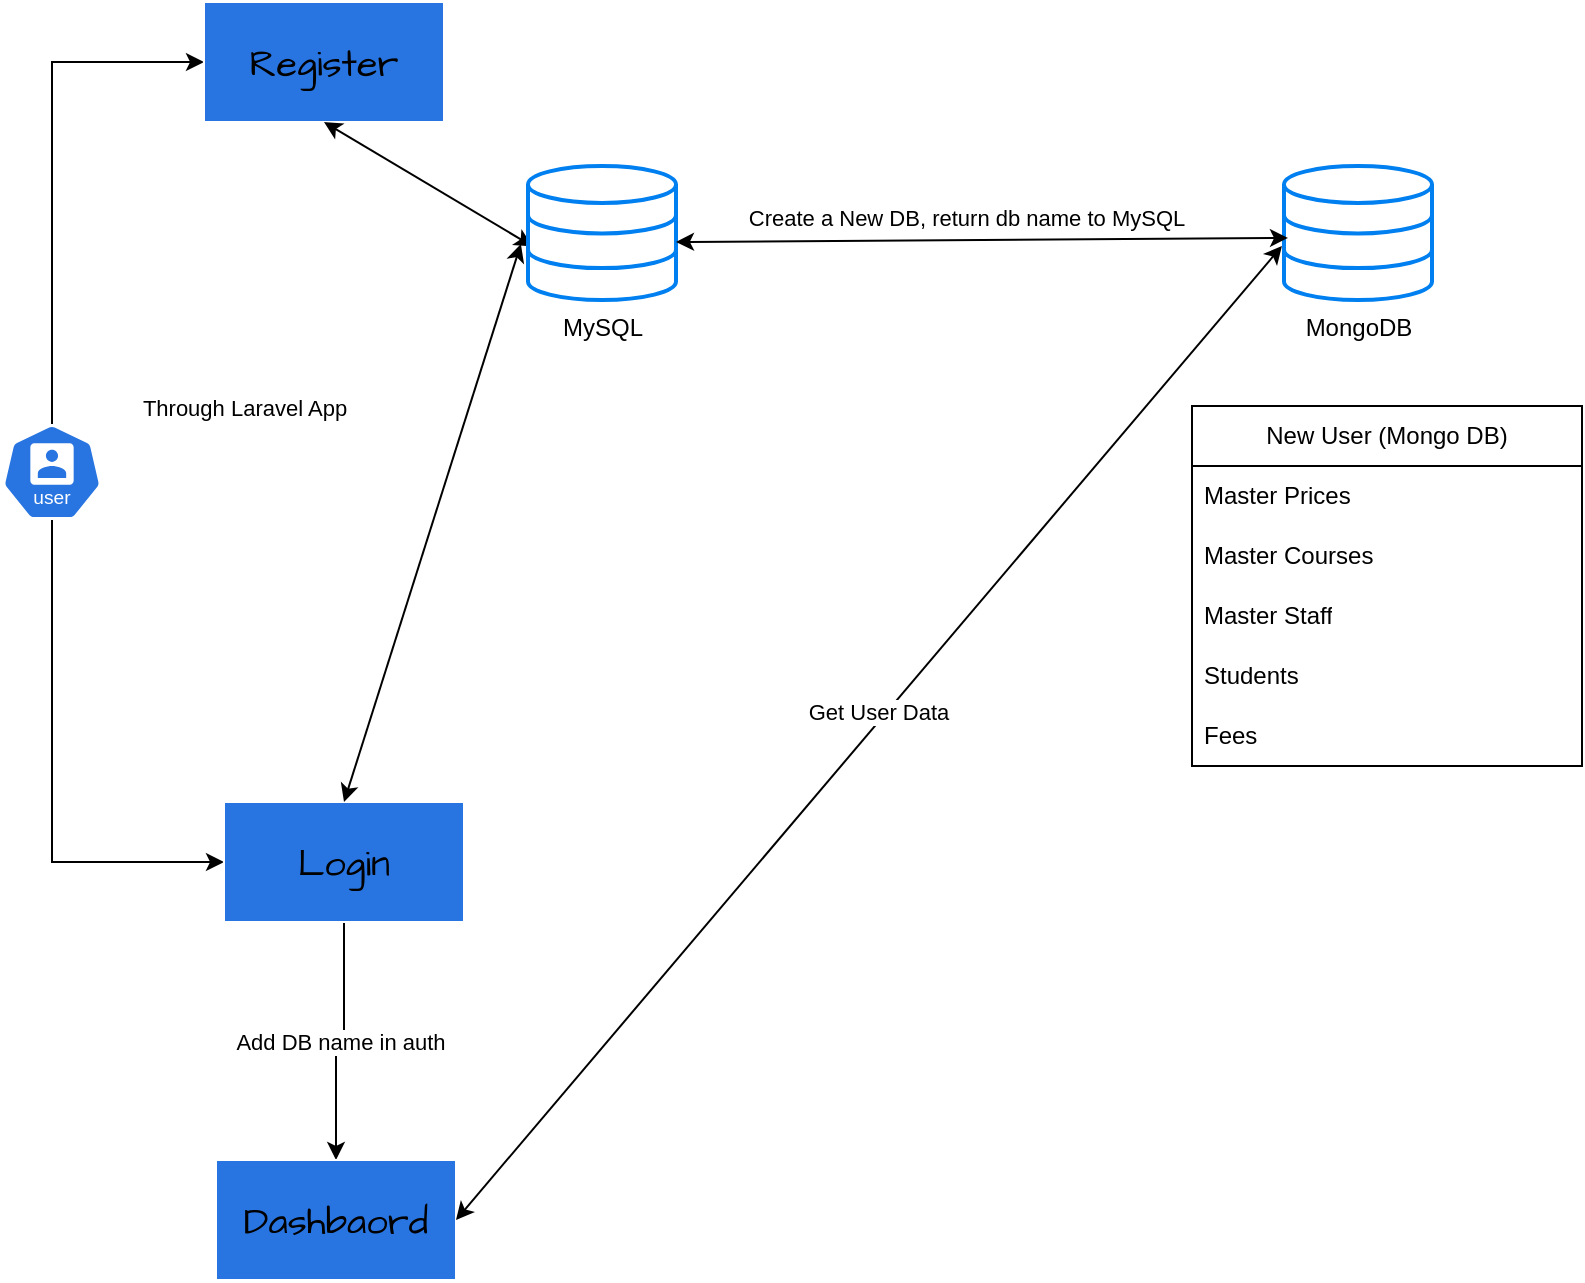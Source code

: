 <mxfile version="26.0.6">
  <diagram name="Page-1" id="_W8FNcgs0rQuaxuvfJtf">
    <mxGraphModel dx="1405" dy="860" grid="0" gridSize="10" guides="1" tooltips="1" connect="1" arrows="1" fold="1" page="1" pageScale="1" pageWidth="850" pageHeight="1100" background="none" math="0" shadow="0">
      <root>
        <mxCell id="0" />
        <mxCell id="1" parent="0" />
        <mxCell id="B3-xOHSUtuc2O_1f22L1-5" style="edgeStyle=orthogonalEdgeStyle;rounded=0;orthogonalLoop=1;jettySize=auto;html=1;entryX=0;entryY=0.5;entryDx=0;entryDy=0;exitX=0.5;exitY=0;exitDx=0;exitDy=0;exitPerimeter=0;" parent="1" source="B3-xOHSUtuc2O_1f22L1-1" target="B3-xOHSUtuc2O_1f22L1-2" edge="1">
          <mxGeometry relative="1" as="geometry" />
        </mxCell>
        <mxCell id="ATFm_-T_42sJRToTGdDG-5" value="" style="edgeStyle=orthogonalEdgeStyle;rounded=0;orthogonalLoop=1;jettySize=auto;html=1;entryX=0;entryY=0.5;entryDx=0;entryDy=0;" edge="1" parent="1" source="B3-xOHSUtuc2O_1f22L1-1" target="ATFm_-T_42sJRToTGdDG-4">
          <mxGeometry relative="1" as="geometry">
            <mxPoint x="96" y="626" as="targetPoint" />
            <Array as="points">
              <mxPoint x="50" y="629" />
            </Array>
          </mxGeometry>
        </mxCell>
        <mxCell id="B3-xOHSUtuc2O_1f22L1-1" value="" style="aspect=fixed;html=1;dashed=0;whitespace=wrap;verticalLabelPosition=bottom;verticalAlign=top;fillColor=#2875E2;strokeColor=#ffffff;points=[[0.005,0.63,0],[0.1,0.2,0],[0.9,0.2,0],[0.5,0,0],[0.995,0.63,0],[0.72,0.99,0],[0.5,1,0],[0.28,0.99,0]];shape=mxgraph.kubernetes.icon2;kubernetesLabel=1;prIcon=user;hachureGap=4;fontFamily=Architects Daughter;fontSource=https%3A%2F%2Ffonts.googleapis.com%2Fcss%3Ffamily%3DArchitects%2BDaughter;" parent="1" vertex="1">
          <mxGeometry x="25" y="410" width="50" height="48" as="geometry" />
        </mxCell>
        <mxCell id="B3-xOHSUtuc2O_1f22L1-2" value="&lt;br&gt;&lt;div&gt;&lt;font style=&quot;font-size: 19px;&quot;&gt;Register&lt;/font&gt;&lt;/div&gt;" style="whiteSpace=wrap;html=1;fontFamily=Architects Daughter;verticalAlign=top;fillColor=#2875E2;strokeColor=#ffffff;dashed=0;hachureGap=4;fontSource=https%3A%2F%2Ffonts.googleapis.com%2Fcss%3Ffamily%3DArchitects%2BDaughter;align=center;" parent="1" vertex="1">
          <mxGeometry x="126" y="199" width="120" height="60" as="geometry" />
        </mxCell>
        <mxCell id="B3-xOHSUtuc2O_1f22L1-10" value="" style="endArrow=classic;startArrow=classic;html=1;rounded=0;entryX=0.031;entryY=0.6;entryDx=0;entryDy=0;exitX=0.5;exitY=1;exitDx=0;exitDy=0;entryPerimeter=0;" parent="1" source="B3-xOHSUtuc2O_1f22L1-2" target="B3-xOHSUtuc2O_1f22L1-12" edge="1">
          <mxGeometry width="50" height="50" relative="1" as="geometry">
            <mxPoint x="188" y="259" as="sourcePoint" />
            <mxPoint x="288.002" y="315.974" as="targetPoint" />
            <Array as="points" />
          </mxGeometry>
        </mxCell>
        <mxCell id="B3-xOHSUtuc2O_1f22L1-11" value="Through Laravel App" style="edgeLabel;html=1;align=center;verticalAlign=middle;resizable=0;points=[];" parent="B3-xOHSUtuc2O_1f22L1-10" vertex="1" connectable="0">
          <mxGeometry x="0.034" y="4" relative="1" as="geometry">
            <mxPoint x="-96" y="114" as="offset" />
          </mxGeometry>
        </mxCell>
        <mxCell id="B3-xOHSUtuc2O_1f22L1-12" value="MySQL" style="html=1;verticalLabelPosition=bottom;align=center;labelBackgroundColor=#ffffff;verticalAlign=top;strokeWidth=2;strokeColor=#0080F0;shadow=0;dashed=0;shape=mxgraph.ios7.icons.data;" parent="1" vertex="1">
          <mxGeometry x="288" y="281" width="74" height="67" as="geometry" />
        </mxCell>
        <mxCell id="B3-xOHSUtuc2O_1f22L1-16" value="MongoDB" style="html=1;verticalLabelPosition=bottom;align=center;labelBackgroundColor=#ffffff;verticalAlign=top;strokeWidth=2;strokeColor=#0080F0;shadow=0;dashed=0;shape=mxgraph.ios7.icons.data;" parent="1" vertex="1">
          <mxGeometry x="666" y="281" width="74" height="67" as="geometry" />
        </mxCell>
        <mxCell id="ATFm_-T_42sJRToTGdDG-1" value="" style="endArrow=classic;startArrow=classic;html=1;rounded=0;exitX=1;exitY=0.567;exitDx=0;exitDy=0;exitPerimeter=0;entryX=0.027;entryY=0.537;entryDx=0;entryDy=0;entryPerimeter=0;" edge="1" parent="1" source="B3-xOHSUtuc2O_1f22L1-12" target="B3-xOHSUtuc2O_1f22L1-16">
          <mxGeometry width="50" height="50" relative="1" as="geometry">
            <mxPoint x="472" y="375" as="sourcePoint" />
            <mxPoint x="522" y="325" as="targetPoint" />
          </mxGeometry>
        </mxCell>
        <mxCell id="ATFm_-T_42sJRToTGdDG-2" value="Create a New DB, return db name to MySQL" style="edgeLabel;html=1;align=center;verticalAlign=middle;resizable=0;points=[];" vertex="1" connectable="0" parent="ATFm_-T_42sJRToTGdDG-1">
          <mxGeometry x="-0.059" y="1" relative="1" as="geometry">
            <mxPoint x="1" y="-10" as="offset" />
          </mxGeometry>
        </mxCell>
        <mxCell id="ATFm_-T_42sJRToTGdDG-9" value="Add DB name in auth" style="edgeStyle=orthogonalEdgeStyle;rounded=0;orthogonalLoop=1;jettySize=auto;html=1;exitX=0.5;exitY=1;exitDx=0;exitDy=0;entryX=0.5;entryY=0;entryDx=0;entryDy=0;" edge="1" parent="1" source="ATFm_-T_42sJRToTGdDG-4" target="ATFm_-T_42sJRToTGdDG-10">
          <mxGeometry relative="1" as="geometry">
            <mxPoint x="311" y="647" as="targetPoint" />
          </mxGeometry>
        </mxCell>
        <mxCell id="ATFm_-T_42sJRToTGdDG-4" value="&lt;div&gt;&lt;br&gt;&lt;/div&gt;&lt;div&gt;&lt;span style=&quot;font-size: 19px;&quot;&gt;Login&lt;/span&gt;&lt;/div&gt;" style="whiteSpace=wrap;html=1;fontFamily=Architects Daughter;verticalAlign=top;fillColor=#2875E2;strokeColor=#ffffff;dashed=0;hachureGap=4;fontSource=https%3A%2F%2Ffonts.googleapis.com%2Fcss%3Ffamily%3DArchitects%2BDaughter;" vertex="1" parent="1">
          <mxGeometry x="136" y="599" width="120" height="60" as="geometry" />
        </mxCell>
        <mxCell id="ATFm_-T_42sJRToTGdDG-6" value="" style="endArrow=classic;startArrow=classic;html=1;rounded=0;exitX=0.5;exitY=0;exitDx=0;exitDy=0;entryX=-0.048;entryY=0.582;entryDx=0;entryDy=0;entryPerimeter=0;" edge="1" parent="1" source="ATFm_-T_42sJRToTGdDG-4" target="B3-xOHSUtuc2O_1f22L1-12">
          <mxGeometry width="50" height="50" relative="1" as="geometry">
            <mxPoint x="206" y="414" as="sourcePoint" />
            <mxPoint x="364" y="338" as="targetPoint" />
            <Array as="points" />
          </mxGeometry>
        </mxCell>
        <mxCell id="ATFm_-T_42sJRToTGdDG-10" value="&lt;div&gt;&lt;br&gt;&lt;/div&gt;&lt;div&gt;&lt;span style=&quot;font-size: 19px;&quot;&gt;Dashbaord&lt;/span&gt;&lt;/div&gt;" style="whiteSpace=wrap;html=1;fontFamily=Architects Daughter;verticalAlign=top;fillColor=#2875E2;strokeColor=#ffffff;dashed=0;hachureGap=4;fontSource=https%3A%2F%2Ffonts.googleapis.com%2Fcss%3Ffamily%3DArchitects%2BDaughter;" vertex="1" parent="1">
          <mxGeometry x="132" y="778" width="120" height="60" as="geometry" />
        </mxCell>
        <mxCell id="ATFm_-T_42sJRToTGdDG-12" value="" style="endArrow=classic;startArrow=classic;html=1;rounded=0;exitX=1;exitY=0.5;exitDx=0;exitDy=0;entryX=-0.014;entryY=0.597;entryDx=0;entryDy=0;entryPerimeter=0;" edge="1" parent="1" source="ATFm_-T_42sJRToTGdDG-10" target="B3-xOHSUtuc2O_1f22L1-16">
          <mxGeometry width="50" height="50" relative="1" as="geometry">
            <mxPoint x="372" y="329" as="sourcePoint" />
            <mxPoint x="678" y="327" as="targetPoint" />
          </mxGeometry>
        </mxCell>
        <mxCell id="ATFm_-T_42sJRToTGdDG-15" value="Get User Data" style="edgeLabel;html=1;align=center;verticalAlign=middle;resizable=0;points=[];" vertex="1" connectable="0" parent="ATFm_-T_42sJRToTGdDG-12">
          <mxGeometry x="0.035" y="4" relative="1" as="geometry">
            <mxPoint as="offset" />
          </mxGeometry>
        </mxCell>
        <mxCell id="ATFm_-T_42sJRToTGdDG-16" value="New User (Mongo DB)" style="swimlane;fontStyle=0;childLayout=stackLayout;horizontal=1;startSize=30;horizontalStack=0;resizeParent=1;resizeParentMax=0;resizeLast=0;collapsible=1;marginBottom=0;whiteSpace=wrap;html=1;" vertex="1" parent="1">
          <mxGeometry x="620" y="401" width="195" height="180" as="geometry">
            <mxRectangle x="623" y="156" width="88" height="30" as="alternateBounds" />
          </mxGeometry>
        </mxCell>
        <mxCell id="ATFm_-T_42sJRToTGdDG-17" value="Master Prices" style="text;strokeColor=none;fillColor=none;align=left;verticalAlign=middle;spacingLeft=4;spacingRight=4;overflow=hidden;points=[[0,0.5],[1,0.5]];portConstraint=eastwest;rotatable=0;whiteSpace=wrap;html=1;" vertex="1" parent="ATFm_-T_42sJRToTGdDG-16">
          <mxGeometry y="30" width="195" height="30" as="geometry" />
        </mxCell>
        <mxCell id="ATFm_-T_42sJRToTGdDG-18" value="Master Courses" style="text;strokeColor=none;fillColor=none;align=left;verticalAlign=middle;spacingLeft=4;spacingRight=4;overflow=hidden;points=[[0,0.5],[1,0.5]];portConstraint=eastwest;rotatable=0;whiteSpace=wrap;html=1;" vertex="1" parent="ATFm_-T_42sJRToTGdDG-16">
          <mxGeometry y="60" width="195" height="30" as="geometry" />
        </mxCell>
        <mxCell id="ATFm_-T_42sJRToTGdDG-19" value="Master Staff" style="text;strokeColor=none;fillColor=none;align=left;verticalAlign=middle;spacingLeft=4;spacingRight=4;overflow=hidden;points=[[0,0.5],[1,0.5]];portConstraint=eastwest;rotatable=0;whiteSpace=wrap;html=1;" vertex="1" parent="ATFm_-T_42sJRToTGdDG-16">
          <mxGeometry y="90" width="195" height="30" as="geometry" />
        </mxCell>
        <mxCell id="ATFm_-T_42sJRToTGdDG-21" value="Students" style="text;strokeColor=none;fillColor=none;align=left;verticalAlign=middle;spacingLeft=4;spacingRight=4;overflow=hidden;points=[[0,0.5],[1,0.5]];portConstraint=eastwest;rotatable=0;whiteSpace=wrap;html=1;" vertex="1" parent="ATFm_-T_42sJRToTGdDG-16">
          <mxGeometry y="120" width="195" height="30" as="geometry" />
        </mxCell>
        <mxCell id="ATFm_-T_42sJRToTGdDG-22" value="Fees" style="text;strokeColor=none;fillColor=none;align=left;verticalAlign=middle;spacingLeft=4;spacingRight=4;overflow=hidden;points=[[0,0.5],[1,0.5]];portConstraint=eastwest;rotatable=0;whiteSpace=wrap;html=1;" vertex="1" parent="ATFm_-T_42sJRToTGdDG-16">
          <mxGeometry y="150" width="195" height="30" as="geometry" />
        </mxCell>
      </root>
    </mxGraphModel>
  </diagram>
</mxfile>
